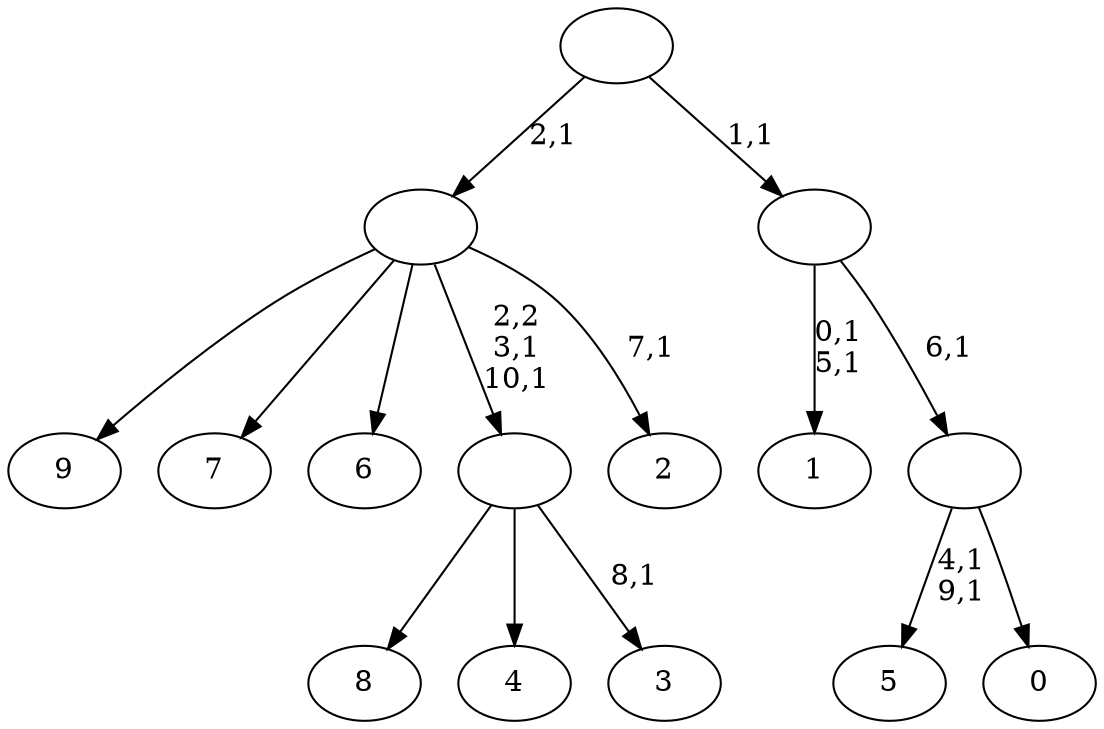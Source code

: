digraph T {
	21 [label="9"]
	20 [label="8"]
	19 [label="7"]
	18 [label="6"]
	17 [label="5"]
	14 [label="4"]
	13 [label="3"]
	11 [label=""]
	9 [label="2"]
	7 [label=""]
	6 [label="1"]
	3 [label="0"]
	2 [label=""]
	1 [label=""]
	0 [label=""]
	11 -> 13 [label="8,1"]
	11 -> 20 [label=""]
	11 -> 14 [label=""]
	7 -> 9 [label="7,1"]
	7 -> 11 [label="2,2\n3,1\n10,1"]
	7 -> 21 [label=""]
	7 -> 19 [label=""]
	7 -> 18 [label=""]
	2 -> 17 [label="4,1\n9,1"]
	2 -> 3 [label=""]
	1 -> 6 [label="0,1\n5,1"]
	1 -> 2 [label="6,1"]
	0 -> 7 [label="2,1"]
	0 -> 1 [label="1,1"]
}
